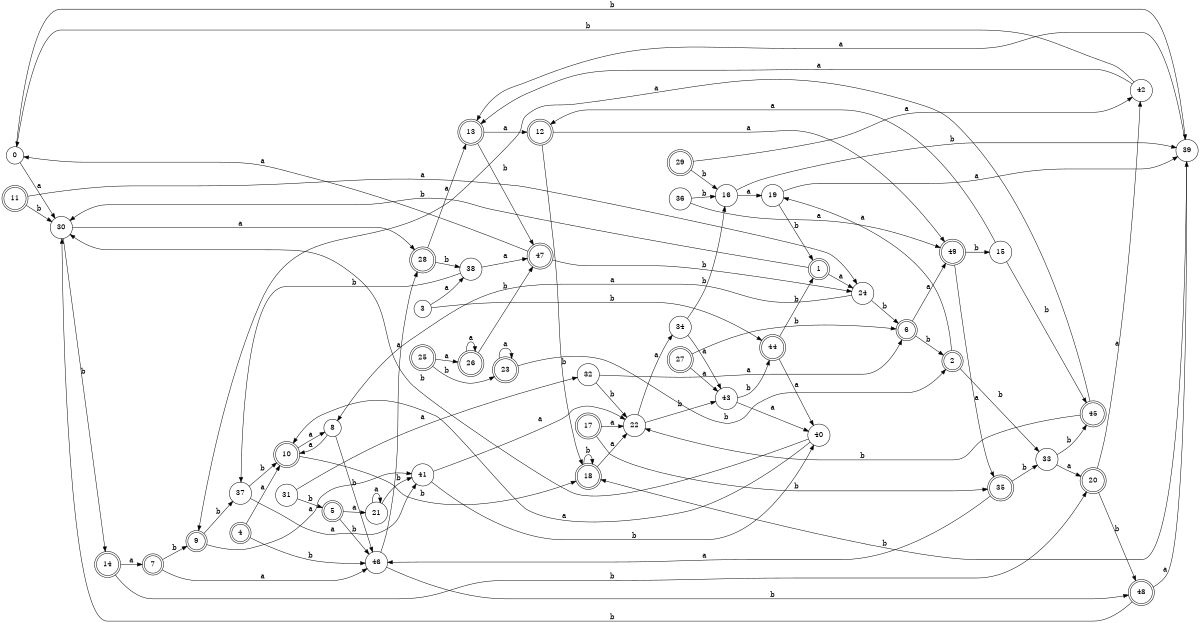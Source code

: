 digraph n40_2 {
__start0 [label="" shape="none"];

rankdir=LR;
size="8,5";

s0 [style="filled", color="black", fillcolor="white" shape="circle", label="0"];
s1 [style="rounded,filled", color="black", fillcolor="white" shape="doublecircle", label="1"];
s2 [style="rounded,filled", color="black", fillcolor="white" shape="doublecircle", label="2"];
s3 [style="filled", color="black", fillcolor="white" shape="circle", label="3"];
s4 [style="rounded,filled", color="black", fillcolor="white" shape="doublecircle", label="4"];
s5 [style="rounded,filled", color="black", fillcolor="white" shape="doublecircle", label="5"];
s6 [style="rounded,filled", color="black", fillcolor="white" shape="doublecircle", label="6"];
s7 [style="rounded,filled", color="black", fillcolor="white" shape="doublecircle", label="7"];
s8 [style="filled", color="black", fillcolor="white" shape="circle", label="8"];
s9 [style="rounded,filled", color="black", fillcolor="white" shape="doublecircle", label="9"];
s10 [style="rounded,filled", color="black", fillcolor="white" shape="doublecircle", label="10"];
s11 [style="rounded,filled", color="black", fillcolor="white" shape="doublecircle", label="11"];
s12 [style="rounded,filled", color="black", fillcolor="white" shape="doublecircle", label="12"];
s13 [style="rounded,filled", color="black", fillcolor="white" shape="doublecircle", label="13"];
s14 [style="rounded,filled", color="black", fillcolor="white" shape="doublecircle", label="14"];
s15 [style="filled", color="black", fillcolor="white" shape="circle", label="15"];
s16 [style="filled", color="black", fillcolor="white" shape="circle", label="16"];
s17 [style="rounded,filled", color="black", fillcolor="white" shape="doublecircle", label="17"];
s18 [style="rounded,filled", color="black", fillcolor="white" shape="doublecircle", label="18"];
s19 [style="filled", color="black", fillcolor="white" shape="circle", label="19"];
s20 [style="rounded,filled", color="black", fillcolor="white" shape="doublecircle", label="20"];
s21 [style="filled", color="black", fillcolor="white" shape="circle", label="21"];
s22 [style="filled", color="black", fillcolor="white" shape="circle", label="22"];
s23 [style="rounded,filled", color="black", fillcolor="white" shape="doublecircle", label="23"];
s24 [style="filled", color="black", fillcolor="white" shape="circle", label="24"];
s25 [style="rounded,filled", color="black", fillcolor="white" shape="doublecircle", label="25"];
s26 [style="rounded,filled", color="black", fillcolor="white" shape="doublecircle", label="26"];
s27 [style="rounded,filled", color="black", fillcolor="white" shape="doublecircle", label="27"];
s28 [style="rounded,filled", color="black", fillcolor="white" shape="doublecircle", label="28"];
s29 [style="rounded,filled", color="black", fillcolor="white" shape="doublecircle", label="29"];
s30 [style="filled", color="black", fillcolor="white" shape="circle", label="30"];
s31 [style="filled", color="black", fillcolor="white" shape="circle", label="31"];
s32 [style="filled", color="black", fillcolor="white" shape="circle", label="32"];
s33 [style="filled", color="black", fillcolor="white" shape="circle", label="33"];
s34 [style="filled", color="black", fillcolor="white" shape="circle", label="34"];
s35 [style="rounded,filled", color="black", fillcolor="white" shape="doublecircle", label="35"];
s36 [style="filled", color="black", fillcolor="white" shape="circle", label="36"];
s37 [style="filled", color="black", fillcolor="white" shape="circle", label="37"];
s38 [style="filled", color="black", fillcolor="white" shape="circle", label="38"];
s39 [style="filled", color="black", fillcolor="white" shape="circle", label="39"];
s40 [style="filled", color="black", fillcolor="white" shape="circle", label="40"];
s41 [style="filled", color="black", fillcolor="white" shape="circle", label="41"];
s42 [style="filled", color="black", fillcolor="white" shape="circle", label="42"];
s43 [style="filled", color="black", fillcolor="white" shape="circle", label="43"];
s44 [style="rounded,filled", color="black", fillcolor="white" shape="doublecircle", label="44"];
s45 [style="rounded,filled", color="black", fillcolor="white" shape="doublecircle", label="45"];
s46 [style="filled", color="black", fillcolor="white" shape="circle", label="46"];
s47 [style="rounded,filled", color="black", fillcolor="white" shape="doublecircle", label="47"];
s48 [style="rounded,filled", color="black", fillcolor="white" shape="doublecircle", label="48"];
s49 [style="rounded,filled", color="black", fillcolor="white" shape="doublecircle", label="49"];
s0 -> s30 [label="a"];
s0 -> s39 [label="b"];
s1 -> s24 [label="a"];
s1 -> s30 [label="b"];
s2 -> s19 [label="a"];
s2 -> s33 [label="b"];
s3 -> s38 [label="a"];
s3 -> s44 [label="b"];
s4 -> s10 [label="a"];
s4 -> s46 [label="b"];
s5 -> s21 [label="a"];
s5 -> s46 [label="b"];
s6 -> s49 [label="a"];
s6 -> s2 [label="b"];
s7 -> s46 [label="a"];
s7 -> s9 [label="b"];
s8 -> s10 [label="a"];
s8 -> s46 [label="b"];
s9 -> s41 [label="a"];
s9 -> s37 [label="b"];
s10 -> s8 [label="a"];
s10 -> s18 [label="b"];
s11 -> s24 [label="a"];
s11 -> s30 [label="b"];
s12 -> s49 [label="a"];
s12 -> s18 [label="b"];
s13 -> s12 [label="a"];
s13 -> s47 [label="b"];
s14 -> s7 [label="a"];
s14 -> s20 [label="b"];
s15 -> s12 [label="a"];
s15 -> s45 [label="b"];
s16 -> s19 [label="a"];
s16 -> s39 [label="b"];
s17 -> s22 [label="a"];
s17 -> s35 [label="b"];
s18 -> s22 [label="a"];
s18 -> s18 [label="b"];
s19 -> s39 [label="a"];
s19 -> s1 [label="b"];
s20 -> s42 [label="a"];
s20 -> s48 [label="b"];
s21 -> s21 [label="a"];
s21 -> s41 [label="b"];
s22 -> s34 [label="a"];
s22 -> s43 [label="b"];
s23 -> s23 [label="a"];
s23 -> s2 [label="b"];
s24 -> s8 [label="a"];
s24 -> s6 [label="b"];
s25 -> s26 [label="a"];
s25 -> s23 [label="b"];
s26 -> s26 [label="a"];
s26 -> s47 [label="b"];
s27 -> s43 [label="a"];
s27 -> s6 [label="b"];
s28 -> s13 [label="a"];
s28 -> s38 [label="b"];
s29 -> s42 [label="a"];
s29 -> s16 [label="b"];
s30 -> s28 [label="a"];
s30 -> s14 [label="b"];
s31 -> s32 [label="a"];
s31 -> s5 [label="b"];
s32 -> s6 [label="a"];
s32 -> s22 [label="b"];
s33 -> s20 [label="a"];
s33 -> s45 [label="b"];
s34 -> s43 [label="a"];
s34 -> s16 [label="b"];
s35 -> s46 [label="a"];
s35 -> s33 [label="b"];
s36 -> s49 [label="a"];
s36 -> s16 [label="b"];
s37 -> s41 [label="a"];
s37 -> s10 [label="b"];
s38 -> s47 [label="a"];
s38 -> s37 [label="b"];
s39 -> s13 [label="a"];
s39 -> s18 [label="b"];
s40 -> s10 [label="a"];
s40 -> s30 [label="b"];
s41 -> s22 [label="a"];
s41 -> s40 [label="b"];
s42 -> s13 [label="a"];
s42 -> s0 [label="b"];
s43 -> s40 [label="a"];
s43 -> s44 [label="b"];
s44 -> s40 [label="a"];
s44 -> s1 [label="b"];
s45 -> s9 [label="a"];
s45 -> s22 [label="b"];
s46 -> s28 [label="a"];
s46 -> s48 [label="b"];
s47 -> s0 [label="a"];
s47 -> s24 [label="b"];
s48 -> s39 [label="a"];
s48 -> s30 [label="b"];
s49 -> s35 [label="a"];
s49 -> s15 [label="b"];

}